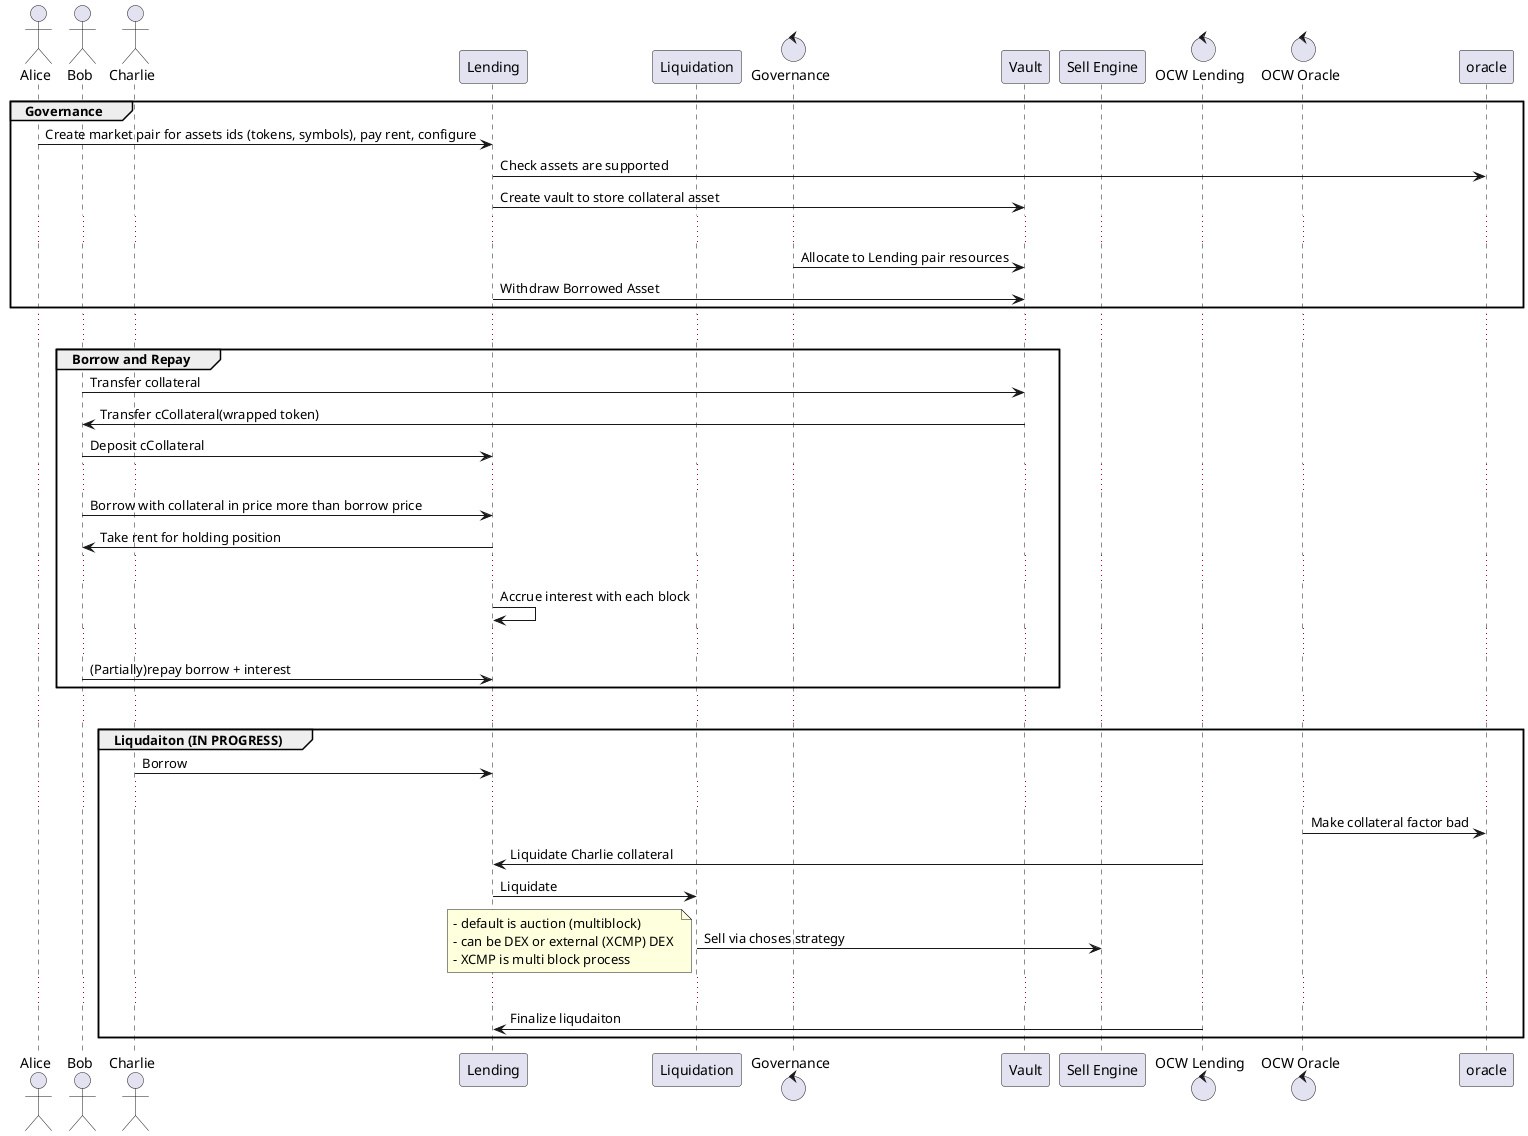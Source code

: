 @startuml
  actor Alice as alice
  actor Bob as bob
  actor Charlie as charlie
  participant Lending as lending
  participant Liquidation as liqudation
  control Governance as governance

  participant Vault as vault
  participant "Sell Engine" as sell
  control "OCW Lending" as lending_bot
  control "OCW Oracle" as oracle_bot

  group Governance
    alice -> lending: Create market pair for assets ids (tokens, symbols), pay rent, configure
    lending -> oracle: Check assets are supported
    lending -> vault: Create vault to store collateral asset
    ...
    governance -> vault : Allocate to Lending pair resources
    lending -> vault : Withdraw Borrowed Asset
  end

  ...

  group Borrow and Repay
    bob -> vault : Transfer collateral
    vault -> bob : Transfer cCollateral(wrapped token)
    bob -> lending : Deposit cCollateral
    ...
    bob -> lending : Borrow with collateral in price more than borrow price
    lending -> bob : Take rent for holding position
    ...
    lending -> lending : Accrue interest with each block
    ...
    bob -> lending : (Partially)repay borrow + interest
  end

  ...

  group Liqudaiton (IN PROGRESS)
    charlie -> lending : Borrow
    ...
    oracle_bot -> oracle : Make collateral factor bad
    lending_bot -> lending : Liquidate Charlie collateral
    lending -> liqudation: Liquidate
    liqudation -> sell: Sell via choses strategy
    note left
      - default is auction (multiblock)
      - can be DEX or external (XCMP) DEX 
      - XCMP is multi block process
    end note
    ...
    lending_bot -> lending : Finalize liqudaiton
  end

@enduml
